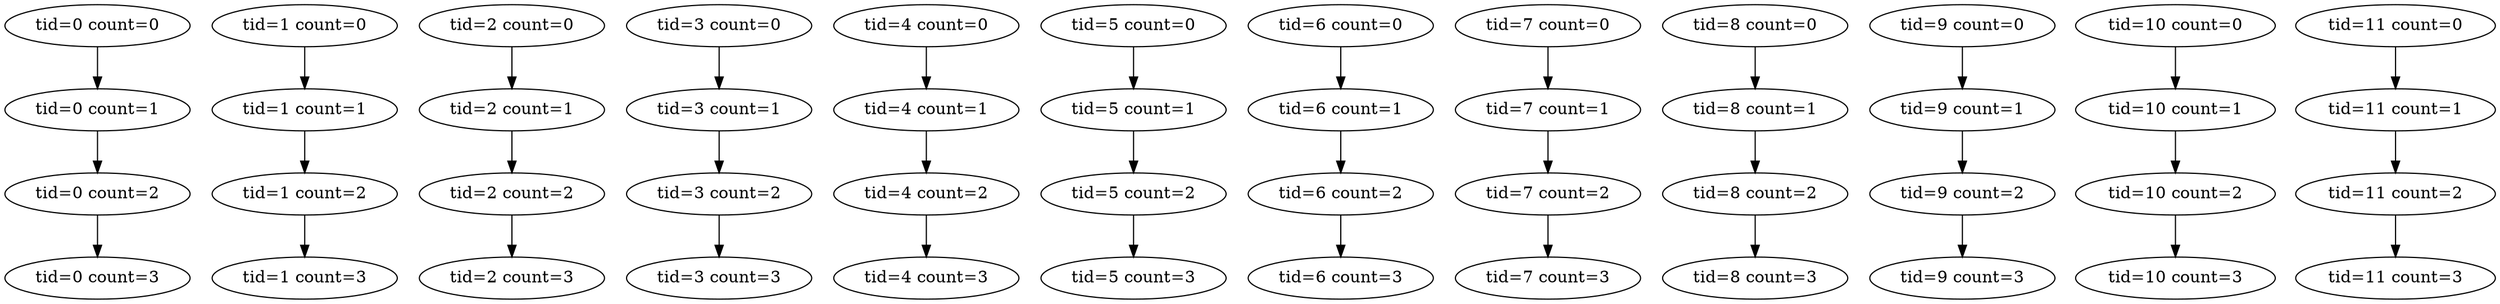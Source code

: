 digraph G {
0 [count=0, is_write=0, label="tid=0 count=0", start_addr=0, tid=0];
1 [count=1, is_write=0, label="tid=0 count=1", start_addr=0, tid=0];
2 [count=2, is_write=0, label="tid=0 count=2", start_addr=0, tid=0];
3 [count=3, is_write=0, label="tid=0 count=3", start_addr=0, tid=0];
10 [count=0, is_write=0, label="tid=1 count=0", start_addr=0, tid=1];
11 [count=1, is_write=0, label="tid=1 count=1", start_addr=0, tid=1];
12 [count=2, is_write=0, label="tid=1 count=2", start_addr=0, tid=1];
13 [count=3, is_write=0, label="tid=1 count=3", start_addr=0, tid=1];
20 [count=0, is_write=0, label="tid=2 count=0", start_addr=0, tid=2];
21 [count=1, is_write=0, label="tid=2 count=1", start_addr=0, tid=2];
22 [count=2, is_write=0, label="tid=2 count=2", start_addr=0, tid=2];
23 [count=3, is_write=0, label="tid=2 count=3", start_addr=0, tid=2];
30 [count=0, is_write=0, label="tid=3 count=0", start_addr=0, tid=3];
31 [count=1, is_write=0, label="tid=3 count=1", start_addr=0, tid=3];
32 [count=2, is_write=0, label="tid=3 count=2", start_addr=0, tid=3];
33 [count=3, is_write=0, label="tid=3 count=3", start_addr=0, tid=3];
40 [count=0, is_write=0, label="tid=4 count=0", start_addr=0, tid=4];
41 [count=1, is_write=0, label="tid=4 count=1", start_addr=0, tid=4];
42 [count=2, is_write=0, label="tid=4 count=2", start_addr=0, tid=4];
43 [count=3, is_write=0, label="tid=4 count=3", start_addr=0, tid=4];
50 [count=0, is_write=0, label="tid=5 count=0", start_addr=0, tid=5];
51 [count=1, is_write=0, label="tid=5 count=1", start_addr=0, tid=5];
52 [count=2, is_write=0, label="tid=5 count=2", start_addr=0, tid=5];
53 [count=3, is_write=0, label="tid=5 count=3", start_addr=0, tid=5];
60 [count=0, is_write=0, label="tid=6 count=0", start_addr=0, tid=6];
61 [count=1, is_write=0, label="tid=6 count=1", start_addr=0, tid=6];
62 [count=2, is_write=0, label="tid=6 count=2", start_addr=0, tid=6];
63 [count=3, is_write=0, label="tid=6 count=3", start_addr=0, tid=6];
70 [count=0, is_write=0, label="tid=7 count=0", start_addr=0, tid=7];
71 [count=1, is_write=0, label="tid=7 count=1", start_addr=0, tid=7];
72 [count=2, is_write=0, label="tid=7 count=2", start_addr=0, tid=7];
73 [count=3, is_write=0, label="tid=7 count=3", start_addr=0, tid=7];
80 [count=0, is_write=0, label="tid=8 count=0", start_addr=0, tid=8];
81 [count=1, is_write=0, label="tid=8 count=1", start_addr=0, tid=8];
82 [count=2, is_write=0, label="tid=8 count=2", start_addr=0, tid=8];
83 [count=3, is_write=0, label="tid=8 count=3", start_addr=0, tid=8];
90 [count=0, is_write=0, label="tid=9 count=0", start_addr=0, tid=9];
91 [count=1, is_write=0, label="tid=9 count=1", start_addr=0, tid=9];
92 [count=2, is_write=0, label="tid=9 count=2", start_addr=0, tid=9];
93 [count=3, is_write=0, label="tid=9 count=3", start_addr=0, tid=9];
100 [count=0, is_write=0, label="tid=10 count=0", start_addr=0, tid=10];
101 [count=1, is_write=0, label="tid=10 count=1", start_addr=0, tid=10];
102 [count=2, is_write=0, label="tid=10 count=2", start_addr=0, tid=10];
103 [count=3, is_write=0, label="tid=10 count=3", start_addr=0, tid=10];
110 [count=0, is_write=0, label="tid=11 count=0", start_addr=0, tid=11];
111 [count=1, is_write=0, label="tid=11 count=1", start_addr=0, tid=11];
112 [count=2, is_write=0, label="tid=11 count=2", start_addr=0, tid=11];
113 [count=3, is_write=0, label="tid=11 count=3", start_addr=0, tid=11];
0->1 ;
1->2 ;
2->3 ;
10->11 ;
11->12 ;
12->13 ;
20->21 ;
21->22 ;
22->23 ;
30->31 ;
31->32 ;
32->33 ;
40->41 ;
41->42 ;
42->43 ;
50->51 ;
51->52 ;
52->53 ;
60->61 ;
61->62 ;
62->63 ;
70->71 ;
71->72 ;
72->73 ;
80->81 ;
81->82 ;
82->83 ;
90->91 ;
91->92 ;
92->93 ;
100->101 ;
101->102 ;
102->103 ;
110->111 ;
111->112 ;
112->113 ;
}
